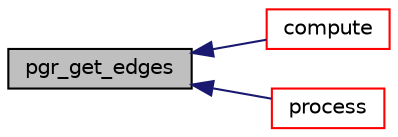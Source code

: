 digraph "pgr_get_edges"
{
  edge [fontname="Helvetica",fontsize="10",labelfontname="Helvetica",labelfontsize="10"];
  node [fontname="Helvetica",fontsize="10",shape=record];
  rankdir="LR";
  Node1 [label="pgr_get_edges",height=0.2,width=0.4,color="black", fillcolor="grey75", style="filled", fontcolor="black"];
  Node1 -> Node2 [dir="back",color="midnightblue",fontsize="10",style="solid",fontname="Helvetica"];
  Node2 [label="compute",height=0.2,width=0.4,color="red", fillcolor="white", style="filled",URL="$ksp_8c.html#a52758640112b3890a121f34736385839"];
  Node1 -> Node3 [dir="back",color="midnightblue",fontsize="10",style="solid",fontname="Helvetica"];
  Node3 [label="process",height=0.2,width=0.4,color="red", fillcolor="white", style="filled",URL="$bdDijkstra_8c.html#a923047dd6840f3e4e4df5cbd8c5e5d2c"];
}
